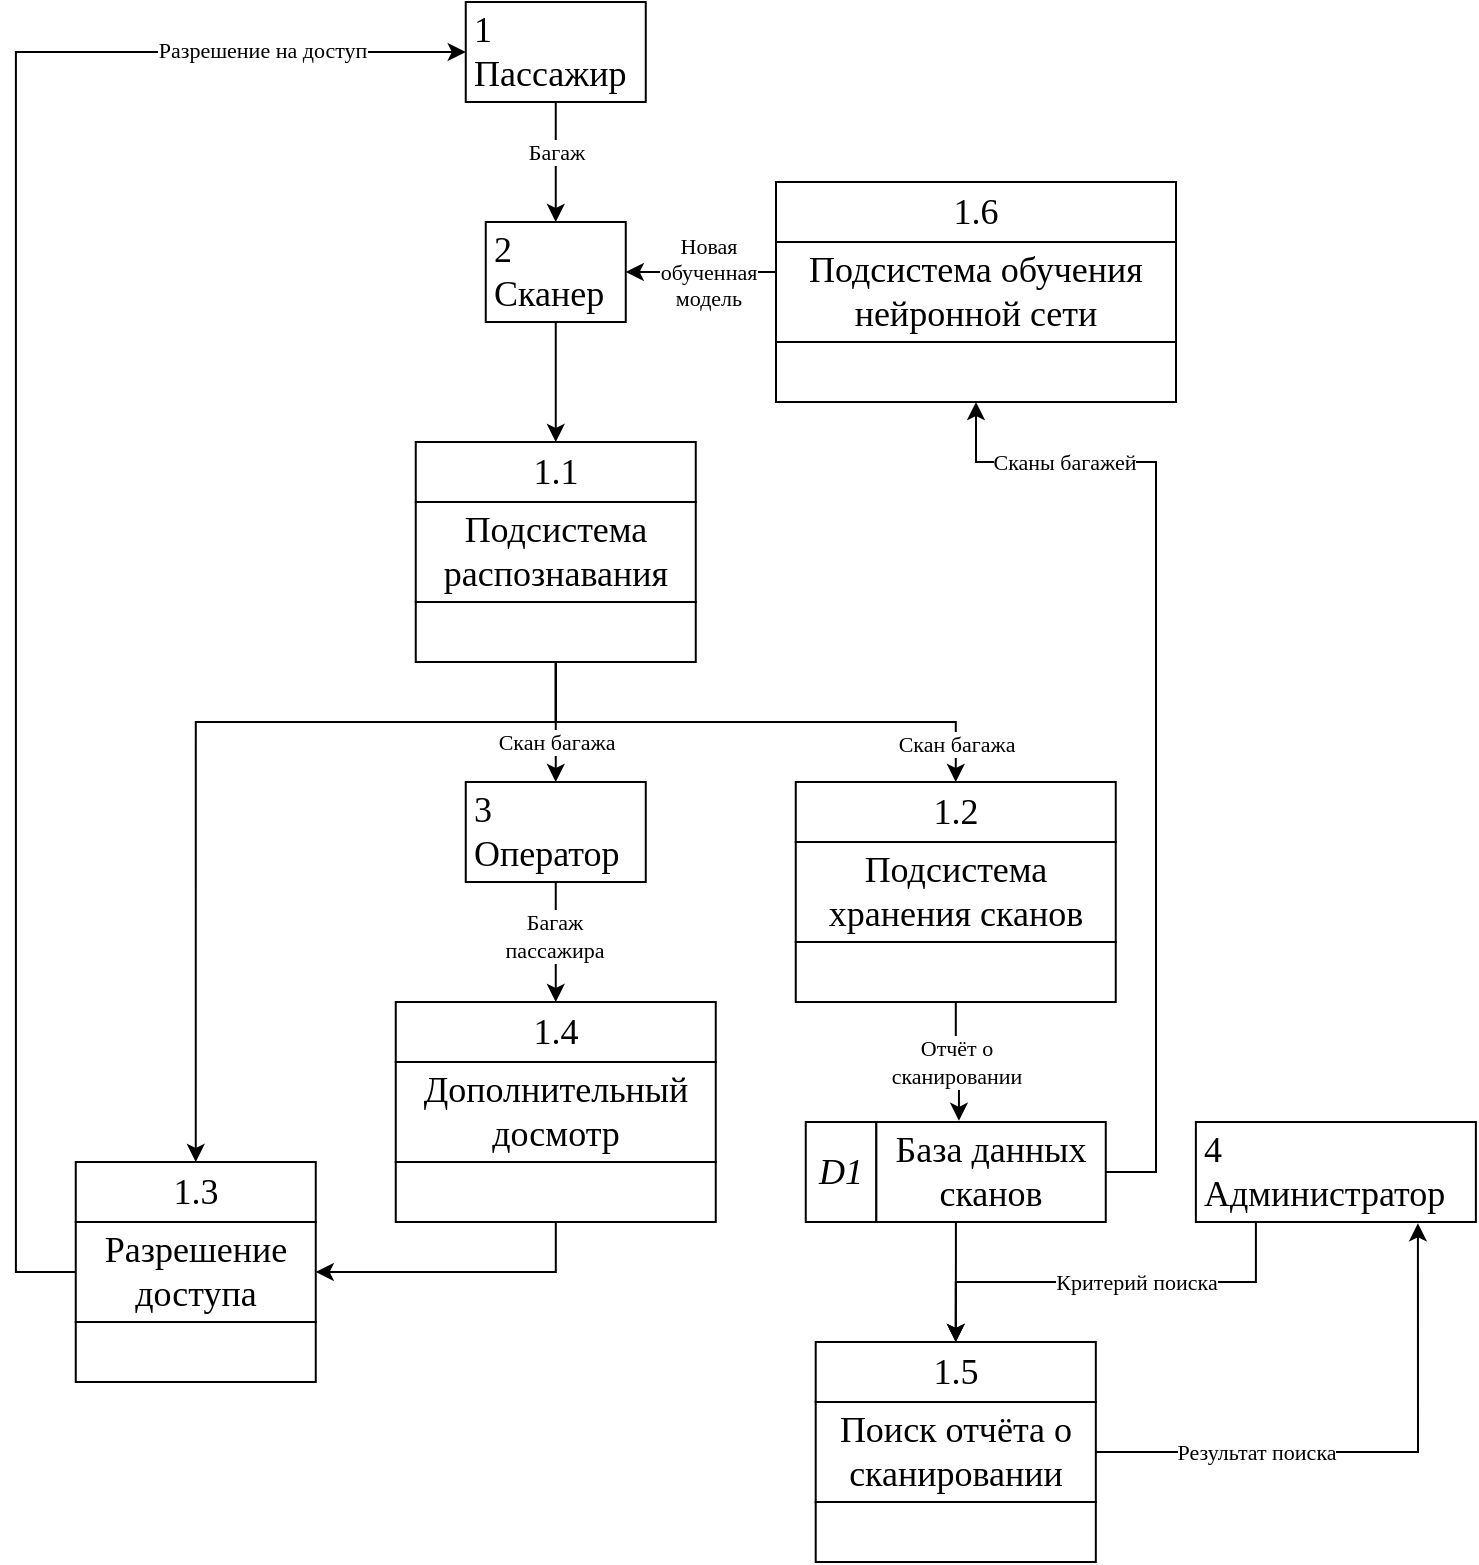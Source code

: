 <mxfile version="23.1.5" type="device">
  <diagram name="Страница — 1" id="MlRxtU2r0PATX2Y01RPR">
    <mxGraphModel dx="1050" dy="565" grid="1" gridSize="10" guides="1" tooltips="1" connect="1" arrows="1" fold="1" page="1" pageScale="1" pageWidth="800" pageHeight="900" math="0" shadow="0">
      <root>
        <mxCell id="0" />
        <mxCell id="1" parent="0" />
        <mxCell id="XSVOUJHBx9r8G4DuE8pq-22" style="edgeStyle=orthogonalEdgeStyle;rounded=0;orthogonalLoop=1;jettySize=auto;html=1;entryX=0.5;entryY=0;entryDx=0;entryDy=0;" parent="1" source="XSVOUJHBx9r8G4DuE8pq-1" target="XSVOUJHBx9r8G4DuE8pq-3" edge="1">
          <mxGeometry relative="1" as="geometry" />
        </mxCell>
        <mxCell id="XSVOUJHBx9r8G4DuE8pq-23" value="Багаж" style="edgeLabel;html=1;align=center;verticalAlign=middle;resizable=0;points=[];fontFamily=Georgia;" parent="XSVOUJHBx9r8G4DuE8pq-22" vertex="1" connectable="0">
          <mxGeometry x="-0.17" relative="1" as="geometry">
            <mxPoint as="offset" />
          </mxGeometry>
        </mxCell>
        <mxCell id="XSVOUJHBx9r8G4DuE8pq-1" value="1&lt;div style=&quot;font-size: 18px;&quot;&gt;Пассажир&lt;/div&gt;" style="rounded=0;whiteSpace=wrap;html=1;align=left;fontSize=18;spacingLeft=2;fontFamily=Georgia;fontStyle=0" parent="1" vertex="1">
          <mxGeometry x="264.88" y="40" width="90" height="50" as="geometry" />
        </mxCell>
        <mxCell id="XSVOUJHBx9r8G4DuE8pq-41" style="edgeStyle=orthogonalEdgeStyle;rounded=0;orthogonalLoop=1;jettySize=auto;html=1;entryX=0.5;entryY=0;entryDx=0;entryDy=0;" parent="1" source="XSVOUJHBx9r8G4DuE8pq-2" target="XSVOUJHBx9r8G4DuE8pq-38" edge="1">
          <mxGeometry relative="1" as="geometry" />
        </mxCell>
        <mxCell id="XSVOUJHBx9r8G4DuE8pq-69" value="Багаж&lt;br&gt;пассажира" style="edgeLabel;html=1;align=center;verticalAlign=middle;resizable=0;points=[];fontFamily=Georgia;" parent="XSVOUJHBx9r8G4DuE8pq-41" vertex="1" connectable="0">
          <mxGeometry x="-0.113" y="-1" relative="1" as="geometry">
            <mxPoint as="offset" />
          </mxGeometry>
        </mxCell>
        <mxCell id="XSVOUJHBx9r8G4DuE8pq-2" value="&lt;div style=&quot;font-size: 18px;&quot;&gt;3&lt;/div&gt;&lt;div style=&quot;font-size: 18px;&quot;&gt;Оператор&lt;/div&gt;" style="rounded=0;whiteSpace=wrap;html=1;align=left;fontSize=18;spacingLeft=2;fontFamily=Georgia;fontStyle=0" parent="1" vertex="1">
          <mxGeometry x="264.88" y="430" width="90" height="50" as="geometry" />
        </mxCell>
        <mxCell id="XSVOUJHBx9r8G4DuE8pq-24" style="edgeStyle=orthogonalEdgeStyle;rounded=0;orthogonalLoop=1;jettySize=auto;html=1;entryX=0.5;entryY=0;entryDx=0;entryDy=0;" parent="1" source="XSVOUJHBx9r8G4DuE8pq-3" target="XSVOUJHBx9r8G4DuE8pq-4" edge="1">
          <mxGeometry relative="1" as="geometry" />
        </mxCell>
        <mxCell id="XSVOUJHBx9r8G4DuE8pq-3" value="&lt;div style=&quot;font-size: 18px;&quot;&gt;2&lt;/div&gt;&lt;div style=&quot;font-size: 18px;&quot;&gt;Сканер&lt;/div&gt;" style="rounded=0;whiteSpace=wrap;html=1;align=left;fontSize=18;spacingLeft=2;fontFamily=Georgia;fontStyle=0" parent="1" vertex="1">
          <mxGeometry x="274.88" y="150" width="70" height="50" as="geometry" />
        </mxCell>
        <mxCell id="XSVOUJHBx9r8G4DuE8pq-7" value="" style="group;fontSize=18;fontFamily=Georgia;fontStyle=0" parent="1" vertex="1" connectable="0">
          <mxGeometry x="239.88" y="260" width="140" height="110" as="geometry" />
        </mxCell>
        <mxCell id="XSVOUJHBx9r8G4DuE8pq-4" value="1.1" style="rounded=0;whiteSpace=wrap;html=1;fontSize=18;fontFamily=Georgia;fontStyle=0" parent="XSVOUJHBx9r8G4DuE8pq-7" vertex="1">
          <mxGeometry width="140" height="30" as="geometry" />
        </mxCell>
        <mxCell id="XSVOUJHBx9r8G4DuE8pq-5" value="Подсистема распознавания" style="rounded=0;whiteSpace=wrap;html=1;fontSize=18;fontFamily=Georgia;fontStyle=0" parent="XSVOUJHBx9r8G4DuE8pq-7" vertex="1">
          <mxGeometry y="30" width="140" height="50" as="geometry" />
        </mxCell>
        <mxCell id="XSVOUJHBx9r8G4DuE8pq-6" value="" style="rounded=0;whiteSpace=wrap;html=1;fontFamily=Georgia;fontStyle=0" parent="XSVOUJHBx9r8G4DuE8pq-7" vertex="1">
          <mxGeometry y="80" width="140" height="30" as="geometry" />
        </mxCell>
        <mxCell id="XSVOUJHBx9r8G4DuE8pq-11" value="" style="group" parent="1" vertex="1" connectable="0">
          <mxGeometry x="434.88" y="600" width="150" height="50" as="geometry" />
        </mxCell>
        <mxCell id="XSVOUJHBx9r8G4DuE8pq-9" value="D1" style="rounded=0;whiteSpace=wrap;html=1;fontFamily=Georgia;fontStyle=2;fontSize=18;" parent="XSVOUJHBx9r8G4DuE8pq-11" vertex="1">
          <mxGeometry width="35.294" height="50" as="geometry" />
        </mxCell>
        <mxCell id="XSVOUJHBx9r8G4DuE8pq-10" value="База данных сканов" style="rounded=0;whiteSpace=wrap;html=1;fontFamily=Georgia;fontSize=18;" parent="XSVOUJHBx9r8G4DuE8pq-11" vertex="1">
          <mxGeometry x="35.294" width="114.706" height="50" as="geometry" />
        </mxCell>
        <mxCell id="XSVOUJHBx9r8G4DuE8pq-14" style="edgeStyle=orthogonalEdgeStyle;rounded=0;orthogonalLoop=1;jettySize=auto;html=1;entryX=0.5;entryY=0;entryDx=0;entryDy=0;" parent="1" source="XSVOUJHBx9r8G4DuE8pq-6" target="XSVOUJHBx9r8G4DuE8pq-2" edge="1">
          <mxGeometry relative="1" as="geometry" />
        </mxCell>
        <mxCell id="XSVOUJHBx9r8G4DuE8pq-33" value="Скан багажа" style="edgeLabel;html=1;align=center;verticalAlign=middle;resizable=0;points=[];fontFamily=Georgia;" parent="XSVOUJHBx9r8G4DuE8pq-14" vertex="1" connectable="0">
          <mxGeometry x="0.427" y="-2" relative="1" as="geometry">
            <mxPoint x="2" y="-3" as="offset" />
          </mxGeometry>
        </mxCell>
        <mxCell id="XSVOUJHBx9r8G4DuE8pq-16" value="" style="group;fontSize=18;fontFamily=Georgia;fontStyle=0" parent="1" vertex="1" connectable="0">
          <mxGeometry x="429.88" y="430" width="160" height="110" as="geometry" />
        </mxCell>
        <mxCell id="XSVOUJHBx9r8G4DuE8pq-17" value="1.2" style="rounded=0;whiteSpace=wrap;html=1;fontSize=18;fontFamily=Georgia;fontStyle=0" parent="XSVOUJHBx9r8G4DuE8pq-16" vertex="1">
          <mxGeometry width="160" height="30" as="geometry" />
        </mxCell>
        <mxCell id="XSVOUJHBx9r8G4DuE8pq-18" value="Подсистема хранения сканов" style="rounded=0;whiteSpace=wrap;html=1;fontSize=18;fontFamily=Georgia;fontStyle=0" parent="XSVOUJHBx9r8G4DuE8pq-16" vertex="1">
          <mxGeometry y="30" width="160" height="50" as="geometry" />
        </mxCell>
        <mxCell id="XSVOUJHBx9r8G4DuE8pq-19" value="" style="rounded=0;whiteSpace=wrap;html=1;fontFamily=Georgia;fontStyle=0" parent="XSVOUJHBx9r8G4DuE8pq-16" vertex="1">
          <mxGeometry y="80" width="160" height="30" as="geometry" />
        </mxCell>
        <mxCell id="XSVOUJHBx9r8G4DuE8pq-20" style="edgeStyle=orthogonalEdgeStyle;rounded=0;orthogonalLoop=1;jettySize=auto;html=1;entryX=0.5;entryY=0;entryDx=0;entryDy=0;" parent="1" source="XSVOUJHBx9r8G4DuE8pq-6" target="XSVOUJHBx9r8G4DuE8pq-17" edge="1">
          <mxGeometry relative="1" as="geometry">
            <Array as="points">
              <mxPoint x="309.88" y="400" />
              <mxPoint x="509.88" y="400" />
            </Array>
          </mxGeometry>
        </mxCell>
        <mxCell id="XSVOUJHBx9r8G4DuE8pq-21" value="Скан багажа" style="edgeLabel;html=1;align=center;verticalAlign=middle;resizable=0;points=[];fontFamily=Georgia;" parent="XSVOUJHBx9r8G4DuE8pq-20" vertex="1" connectable="0">
          <mxGeometry x="-0.842" y="2" relative="1" as="geometry">
            <mxPoint x="198" y="20" as="offset" />
          </mxGeometry>
        </mxCell>
        <mxCell id="XSVOUJHBx9r8G4DuE8pq-27" style="edgeStyle=orthogonalEdgeStyle;rounded=0;orthogonalLoop=1;jettySize=auto;html=1;entryX=0.36;entryY=-0.012;entryDx=0;entryDy=0;entryPerimeter=0;" parent="1" source="XSVOUJHBx9r8G4DuE8pq-19" target="XSVOUJHBx9r8G4DuE8pq-10" edge="1">
          <mxGeometry relative="1" as="geometry" />
        </mxCell>
        <mxCell id="XSVOUJHBx9r8G4DuE8pq-42" value="Отчёт о&lt;br&gt;сканировании" style="edgeLabel;html=1;align=center;verticalAlign=middle;resizable=0;points=[];fontFamily=Georgia;" parent="XSVOUJHBx9r8G4DuE8pq-27" vertex="1" connectable="0">
          <mxGeometry x="0.056" relative="1" as="geometry">
            <mxPoint x="-2" y="-1" as="offset" />
          </mxGeometry>
        </mxCell>
        <mxCell id="XSVOUJHBx9r8G4DuE8pq-28" value="" style="group;fontSize=18;fontFamily=Georgia;fontStyle=0" parent="1" vertex="1" connectable="0">
          <mxGeometry x="69.88" y="620" width="120" height="110" as="geometry" />
        </mxCell>
        <mxCell id="XSVOUJHBx9r8G4DuE8pq-29" value="1.3" style="rounded=0;whiteSpace=wrap;html=1;fontSize=18;fontFamily=Georgia;fontStyle=0" parent="XSVOUJHBx9r8G4DuE8pq-28" vertex="1">
          <mxGeometry width="120" height="30" as="geometry" />
        </mxCell>
        <mxCell id="XSVOUJHBx9r8G4DuE8pq-30" value="Разрешение доступа" style="rounded=0;whiteSpace=wrap;html=1;fontSize=18;fontFamily=Georgia;fontStyle=0" parent="XSVOUJHBx9r8G4DuE8pq-28" vertex="1">
          <mxGeometry y="30" width="120" height="50" as="geometry" />
        </mxCell>
        <mxCell id="XSVOUJHBx9r8G4DuE8pq-31" value="" style="rounded=0;whiteSpace=wrap;html=1;fontFamily=Georgia;fontStyle=0" parent="XSVOUJHBx9r8G4DuE8pq-28" vertex="1">
          <mxGeometry y="80" width="120" height="30" as="geometry" />
        </mxCell>
        <mxCell id="XSVOUJHBx9r8G4DuE8pq-32" style="edgeStyle=orthogonalEdgeStyle;rounded=0;orthogonalLoop=1;jettySize=auto;html=1;entryX=0.5;entryY=0;entryDx=0;entryDy=0;" parent="1" source="XSVOUJHBx9r8G4DuE8pq-6" target="XSVOUJHBx9r8G4DuE8pq-29" edge="1">
          <mxGeometry relative="1" as="geometry">
            <Array as="points">
              <mxPoint x="309.88" y="400" />
              <mxPoint x="129.88" y="400" />
            </Array>
          </mxGeometry>
        </mxCell>
        <mxCell id="XSVOUJHBx9r8G4DuE8pq-37" value="" style="group;fontSize=18;fontFamily=Georgia;fontStyle=0" parent="1" vertex="1" connectable="0">
          <mxGeometry x="229.88" y="540" width="160" height="110" as="geometry" />
        </mxCell>
        <mxCell id="XSVOUJHBx9r8G4DuE8pq-38" value="1.4" style="rounded=0;whiteSpace=wrap;html=1;fontSize=18;fontFamily=Georgia;fontStyle=0" parent="XSVOUJHBx9r8G4DuE8pq-37" vertex="1">
          <mxGeometry width="160" height="30" as="geometry" />
        </mxCell>
        <mxCell id="XSVOUJHBx9r8G4DuE8pq-39" value="Дополнительный досмотр" style="rounded=0;whiteSpace=wrap;html=1;fontSize=18;fontFamily=Georgia;fontStyle=0" parent="XSVOUJHBx9r8G4DuE8pq-37" vertex="1">
          <mxGeometry y="30" width="160" height="50" as="geometry" />
        </mxCell>
        <mxCell id="XSVOUJHBx9r8G4DuE8pq-40" value="" style="rounded=0;whiteSpace=wrap;html=1;fontFamily=Georgia;fontStyle=0" parent="XSVOUJHBx9r8G4DuE8pq-37" vertex="1">
          <mxGeometry y="80" width="160" height="30" as="geometry" />
        </mxCell>
        <mxCell id="XSVOUJHBx9r8G4DuE8pq-51" style="edgeStyle=orthogonalEdgeStyle;rounded=0;orthogonalLoop=1;jettySize=auto;html=1;entryX=0.5;entryY=0;entryDx=0;entryDy=0;" parent="1" source="XSVOUJHBx9r8G4DuE8pq-45" target="XSVOUJHBx9r8G4DuE8pq-47" edge="1">
          <mxGeometry relative="1" as="geometry">
            <Array as="points">
              <mxPoint x="659.94" y="680" />
              <mxPoint x="509.94" y="680" />
            </Array>
          </mxGeometry>
        </mxCell>
        <mxCell id="XSVOUJHBx9r8G4DuE8pq-52" value="Критерий поиска" style="edgeLabel;html=1;align=center;verticalAlign=middle;resizable=0;points=[];fontFamily=Georgia;" parent="XSVOUJHBx9r8G4DuE8pq-51" vertex="1" connectable="0">
          <mxGeometry x="-0.363" relative="1" as="geometry">
            <mxPoint x="-23" as="offset" />
          </mxGeometry>
        </mxCell>
        <mxCell id="XSVOUJHBx9r8G4DuE8pq-45" value="&lt;div style=&quot;font-size: 18px;&quot;&gt;4&lt;/div&gt;&lt;div style=&quot;font-size: 18px;&quot;&gt;Администратор&lt;/div&gt;" style="rounded=0;whiteSpace=wrap;html=1;align=left;fontSize=18;spacingLeft=2;fontFamily=Georgia;fontStyle=0" parent="1" vertex="1">
          <mxGeometry x="629.94" y="600" width="140" height="50" as="geometry" />
        </mxCell>
        <mxCell id="XSVOUJHBx9r8G4DuE8pq-46" value="" style="group;fontSize=18;fontFamily=Georgia;fontStyle=0" parent="1" vertex="1" connectable="0">
          <mxGeometry x="439.85" y="710" width="140.06" height="110" as="geometry" />
        </mxCell>
        <mxCell id="XSVOUJHBx9r8G4DuE8pq-47" value="1.5" style="rounded=0;whiteSpace=wrap;html=1;fontSize=18;fontFamily=Georgia;fontStyle=0" parent="XSVOUJHBx9r8G4DuE8pq-46" vertex="1">
          <mxGeometry width="140.06" height="30" as="geometry" />
        </mxCell>
        <mxCell id="XSVOUJHBx9r8G4DuE8pq-48" value="Поиск отчёта о сканировании" style="rounded=0;whiteSpace=wrap;html=1;fontSize=18;fontFamily=Georgia;fontStyle=0" parent="XSVOUJHBx9r8G4DuE8pq-46" vertex="1">
          <mxGeometry y="30" width="140.06" height="50" as="geometry" />
        </mxCell>
        <mxCell id="XSVOUJHBx9r8G4DuE8pq-49" value="" style="rounded=0;whiteSpace=wrap;html=1;fontFamily=Georgia;fontStyle=0" parent="XSVOUJHBx9r8G4DuE8pq-46" vertex="1">
          <mxGeometry y="80" width="140.06" height="30" as="geometry" />
        </mxCell>
        <mxCell id="XSVOUJHBx9r8G4DuE8pq-50" style="edgeStyle=orthogonalEdgeStyle;rounded=0;orthogonalLoop=1;jettySize=auto;html=1;entryX=0.5;entryY=0;entryDx=0;entryDy=0;" parent="1" source="XSVOUJHBx9r8G4DuE8pq-10" target="XSVOUJHBx9r8G4DuE8pq-47" edge="1">
          <mxGeometry relative="1" as="geometry">
            <Array as="points">
              <mxPoint x="509.94" y="670" />
              <mxPoint x="509.94" y="670" />
            </Array>
          </mxGeometry>
        </mxCell>
        <mxCell id="XSVOUJHBx9r8G4DuE8pq-53" style="edgeStyle=orthogonalEdgeStyle;rounded=0;orthogonalLoop=1;jettySize=auto;html=1;entryX=0.793;entryY=1.013;entryDx=0;entryDy=0;entryPerimeter=0;" parent="1" source="XSVOUJHBx9r8G4DuE8pq-48" target="XSVOUJHBx9r8G4DuE8pq-45" edge="1">
          <mxGeometry relative="1" as="geometry" />
        </mxCell>
        <mxCell id="XSVOUJHBx9r8G4DuE8pq-54" value="Результат поиска" style="edgeLabel;html=1;align=center;verticalAlign=middle;resizable=0;points=[];fontFamily=Georgia;" parent="XSVOUJHBx9r8G4DuE8pq-53" vertex="1" connectable="0">
          <mxGeometry x="-0.295" y="1" relative="1" as="geometry">
            <mxPoint x="-17" y="1" as="offset" />
          </mxGeometry>
        </mxCell>
        <mxCell id="XSVOUJHBx9r8G4DuE8pq-56" style="edgeStyle=orthogonalEdgeStyle;rounded=0;orthogonalLoop=1;jettySize=auto;html=1;" parent="1" source="XSVOUJHBx9r8G4DuE8pq-40" target="XSVOUJHBx9r8G4DuE8pq-30" edge="1">
          <mxGeometry relative="1" as="geometry">
            <Array as="points">
              <mxPoint x="309.94" y="675" />
            </Array>
          </mxGeometry>
        </mxCell>
        <mxCell id="XSVOUJHBx9r8G4DuE8pq-57" style="edgeStyle=orthogonalEdgeStyle;rounded=0;orthogonalLoop=1;jettySize=auto;html=1;entryX=0;entryY=0.5;entryDx=0;entryDy=0;" parent="1" source="XSVOUJHBx9r8G4DuE8pq-30" target="XSVOUJHBx9r8G4DuE8pq-1" edge="1">
          <mxGeometry relative="1" as="geometry">
            <Array as="points">
              <mxPoint x="39.94" y="675" />
              <mxPoint x="39.94" y="65" />
            </Array>
          </mxGeometry>
        </mxCell>
        <mxCell id="XSVOUJHBx9r8G4DuE8pq-58" value="Разрешение на доступ" style="edgeLabel;html=1;align=center;verticalAlign=middle;resizable=0;points=[];fontFamily=Georgia;" parent="XSVOUJHBx9r8G4DuE8pq-57" vertex="1" connectable="0">
          <mxGeometry x="0.763" y="1" relative="1" as="geometry">
            <mxPoint as="offset" />
          </mxGeometry>
        </mxCell>
        <mxCell id="XSVOUJHBx9r8G4DuE8pq-59" value="" style="group;fontSize=18;fontFamily=Georgia;fontStyle=0" parent="1" vertex="1" connectable="0">
          <mxGeometry x="420" y="130" width="200" height="110" as="geometry" />
        </mxCell>
        <mxCell id="XSVOUJHBx9r8G4DuE8pq-60" value="1.6" style="rounded=0;whiteSpace=wrap;html=1;fontSize=18;fontFamily=Georgia;fontStyle=0" parent="XSVOUJHBx9r8G4DuE8pq-59" vertex="1">
          <mxGeometry width="200" height="30" as="geometry" />
        </mxCell>
        <mxCell id="XSVOUJHBx9r8G4DuE8pq-61" value="Подсистема обучения нейронной сети" style="rounded=0;whiteSpace=wrap;html=1;fontSize=18;fontFamily=Georgia;fontStyle=0" parent="XSVOUJHBx9r8G4DuE8pq-59" vertex="1">
          <mxGeometry y="30" width="200" height="50" as="geometry" />
        </mxCell>
        <mxCell id="XSVOUJHBx9r8G4DuE8pq-62" value="" style="rounded=0;whiteSpace=wrap;html=1;fontFamily=Georgia;fontStyle=0" parent="XSVOUJHBx9r8G4DuE8pq-59" vertex="1">
          <mxGeometry y="80" width="200" height="30" as="geometry" />
        </mxCell>
        <mxCell id="XSVOUJHBx9r8G4DuE8pq-63" style="edgeStyle=orthogonalEdgeStyle;rounded=0;orthogonalLoop=1;jettySize=auto;html=1;entryX=0.5;entryY=1;entryDx=0;entryDy=0;" parent="1" source="XSVOUJHBx9r8G4DuE8pq-10" target="XSVOUJHBx9r8G4DuE8pq-62" edge="1">
          <mxGeometry relative="1" as="geometry">
            <Array as="points">
              <mxPoint x="610" y="625" />
              <mxPoint x="610" y="270" />
              <mxPoint x="520" y="270" />
            </Array>
          </mxGeometry>
        </mxCell>
        <mxCell id="XSVOUJHBx9r8G4DuE8pq-65" value="Сканы багажей" style="edgeLabel;html=1;align=center;verticalAlign=middle;resizable=0;points=[];fontFamily=Georgia;" parent="XSVOUJHBx9r8G4DuE8pq-63" vertex="1" connectable="0">
          <mxGeometry x="0.705" relative="1" as="geometry">
            <mxPoint as="offset" />
          </mxGeometry>
        </mxCell>
        <mxCell id="XSVOUJHBx9r8G4DuE8pq-66" style="edgeStyle=orthogonalEdgeStyle;rounded=0;orthogonalLoop=1;jettySize=auto;html=1;entryX=1;entryY=0.5;entryDx=0;entryDy=0;" parent="1" source="XSVOUJHBx9r8G4DuE8pq-61" target="XSVOUJHBx9r8G4DuE8pq-3" edge="1">
          <mxGeometry relative="1" as="geometry">
            <Array as="points">
              <mxPoint x="400" y="175" />
              <mxPoint x="400" y="175" />
            </Array>
          </mxGeometry>
        </mxCell>
        <mxCell id="XSVOUJHBx9r8G4DuE8pq-67" value="&lt;font face=&quot;Georgia&quot;&gt;Новая&lt;br&gt;обученная&lt;br&gt;модель&lt;/font&gt;" style="edgeLabel;html=1;align=center;verticalAlign=middle;resizable=0;points=[];" parent="XSVOUJHBx9r8G4DuE8pq-66" vertex="1" connectable="0">
          <mxGeometry x="0.086" y="-2" relative="1" as="geometry">
            <mxPoint x="7" y="2" as="offset" />
          </mxGeometry>
        </mxCell>
      </root>
    </mxGraphModel>
  </diagram>
</mxfile>

